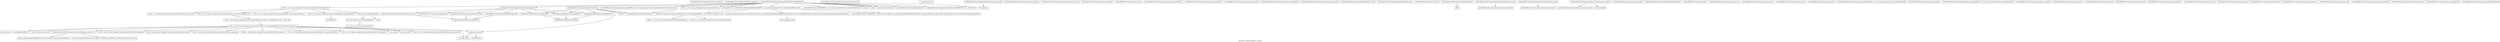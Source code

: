 digraph "Call graph: compute_property_chunk.ll" {
	label="Call graph: compute_property_chunk.ll";

	Node0x563d5ffc5840 [shape=record,label="{_ZN9LAMMPS_NS12ComputeChunk11lock_lengthEv}"];
	Node0x563d5ffc41d0 [shape=record,label="{_ZN9LAMMPS_NS12ComputeChunk12lock_disableEv}"];
	Node0x563d5ffa32a0 [shape=record,label="{_ZN9LAMMPS_NS20ComputePropertyChunkC2EPNS_6LAMMPSEiPPc}"];
	Node0x563d5ffa32a0 -> Node0x563d5ff89770;
	Node0x563d5ffa32a0 -> Node0x563d5ff846b0;
	Node0x563d5ffa32a0 -> Node0x563d5ffa7b70;
	Node0x563d5ffa32a0 -> Node0x563d5ff8a9d0;
	Node0x563d5ffa32a0 -> Node0x563d5ff90f70;
	Node0x563d5ffa32a0 -> Node0x563d5ff55670;
	Node0x563d5ffa32a0 -> Node0x563d5ff54f40;
	Node0x563d5ffa32a0 -> Node0x563d5ff56b20;
	Node0x563d5ffa32a0 -> Node0x563d5ffa7160;
	Node0x563d5ffa32a0 -> Node0x563d5ff55ea0;
	Node0x563d5ffa32a0 -> Node0x563d5ffd2360;
	Node0x563d5ffa32a0 -> Node0x563d5ffd2600;
	Node0x563d5ffa32a0 -> Node0x563d5ff7d520;
	Node0x563d5ffa32a0 -> Node0x563d5ff556f0;
	Node0x563d5ffe0790 [shape=record,label="{_ZN9LAMMPS_NS20ComputePropertyChunk11pack_coord2Ei}"];
	Node0x563d5ff89770 [shape=record,label="{_ZN9LAMMPS_NS12ComputeChunkC2EPNS_6LAMMPSEiPPc}"];
	Node0x563d5ff55670 [shape=record,label="{_ZN9LAMMPS_NS5utils16missing_cmd_argsERKNSt7__cxx1112basic_stringIcSt11char_traitsIcESaIcEEEiS8_PNS_5ErrorE}"];
	Node0x563d5ff846b0 [shape=record,label="{_ZNSaIcEC1Ev}"];
	Node0x563d5ffa7b70 [shape=record,label="{_ZNSt7__cxx1112basic_stringIcSt11char_traitsIcESaIcEEC2IS3_EEPKcRKS3_}"];
	Node0x563d5ffa7b70 -> Node0x563d5ff896e0;
	Node0x563d5ffa7b70 -> Node0x563d5ff55b50;
	Node0x563d5ffa7b70 -> Node0x563d5ff555e0;
	Node0x563d5ffa7b70 -> Node0x563d5ff56730;
	Node0x563d5ffa7b70 -> Node0x563d5ff565b0;
	Node0x563d5ffdb900 [shape=record,label="{__gxx_personality_v0}"];
	Node0x563d5ff54f40 [shape=record,label="{_ZNSt7__cxx1112basic_stringIcSt11char_traitsIcESaIcEED1Ev}"];
	Node0x563d5ff56b20 [shape=record,label="{_ZNSaIcED1Ev}"];
	Node0x563d5ff556f0 [shape=record,label="{_ZN9LAMMPS_NS12ComputeChunk4initEv}"];
	Node0x563d5ff7d520 [shape=record,label="{llvm.umul.with.overflow.i64}"];
	Node0x563d5ffd2600 [shape=record,label="{_Znam}"];
	Node0x563d5ffd2360 [shape=record,label="{strcmp}"];
	Node0x563d5ffe0530 [shape=record,label="{_ZN9LAMMPS_NS20ComputePropertyChunk10pack_countEi}"];
	Node0x563d5ffe0530 -> Node0x563d5ffe05b0;
	Node0x563d5ff55ea0 [shape=record,label="{_ZN9LAMMPS_NS5Error3allERKNSt7__cxx1112basic_stringIcSt11char_traitsIcESaIcEEEiS8_}"];
	Node0x563d5ffe0690 [shape=record,label="{_ZN9LAMMPS_NS20ComputePropertyChunk7pack_idEi}"];
	Node0x563d5ffe0710 [shape=record,label="{_ZN9LAMMPS_NS20ComputePropertyChunk11pack_coord1Ei}"];
	Node0x563d5ff9dfe0 [shape=record,label="{_ZN9LAMMPS_NS7Compute15compute_pergridEv}"];
	Node0x563d5ff9eae0 [shape=record,label="{_ZN9LAMMPS_NS7Compute10set_arraysEi}"];
	Node0x563d5ff9f2c0 [shape=record,label="{_ZN9LAMMPS_NS7Compute17pack_forward_commEiPiPdiS1_}"];
	Node0x563d5ff9f560 [shape=record,label="{_ZN9LAMMPS_NS7Compute19unpack_forward_commEiiPd}"];
	Node0x563d5ffa0240 [shape=record,label="{_ZN9LAMMPS_NS7Compute17pack_reverse_commEiiPd}"];
	Node0x563d5ffa0bc0 [shape=record,label="{_ZN9LAMMPS_NS7Compute19unpack_reverse_commEiPiPd}"];
	Node0x563d5ffc5b90 [shape=record,label="{_ZN9LAMMPS_NS20ComputePropertyChunk11pack_coord3Ei}"];
	Node0x563d5ffa7160 [shape=record,label="{_ZN9LAMMPS_NS5Error3allIJRPcEEEvRKNSt7__cxx1112basic_stringIcSt11char_traitsIcESaIcEEEiSB_DpOT_}"];
	Node0x563d5ffa7160 -> Node0x563d5ff7e0f0;
	Node0x563d5ffa7160 -> Node0x563d5ff61f20;
	Node0x563d5ffa7160 -> Node0x563d5ff64d10;
	Node0x563d5ff90f70 [shape=record,label="{_ZN9LAMMPS_NS20ComputePropertyChunk8allocateEv}"];
	Node0x563d5ff90f70 -> Node0x563d5ff67900;
	Node0x563d5ff90f70 -> Node0x563d5ff69db0;
	Node0x563d5ff90f70 -> Node0x563d5ff6b2d0;
	Node0x563d5ff90f70 -> Node0x563d5ff6cb90;
	Node0x563d5ff90f70 -> Node0x563d5ff71790;
	Node0x563d5ff90f70 -> Node0x563d5ff6dce0;
	Node0x563d5ff90f70 -> Node0x563d5ff6fab0;
	Node0x563d5ff8a9d0 [shape=record,label="{_ZN9LAMMPS_NS12ComputeChunkD2Ev}"];
	Node0x563d5ff72020 [shape=record,label="{_ZN9LAMMPS_NS20ComputePropertyChunkD2Ev}"];
	Node0x563d5ff72020 -> Node0x563d5ff73940;
	Node0x563d5ff72020 -> Node0x563d5ff69db0;
	Node0x563d5ff72020 -> Node0x563d5ff6b2d0;
	Node0x563d5ff72020 -> Node0x563d5ff6cb90;
	Node0x563d5ff72020 -> Node0x563d5ff74f00;
	Node0x563d5ff72020 -> Node0x563d5ff8a9d0;
	Node0x563d5ff73940 [shape=record,label="{_ZdaPv}"];
	Node0x563d5ffc6ca0 [shape=record,label="{_ZN9LAMMPS_NS12ComputeChunk4lockEPNS_3FixEll}"];
	Node0x563d5ffc8010 [shape=record,label="{_ZN9LAMMPS_NS12ComputeChunk6unlockEPNS_3FixE}"];
	Node0x563d5ffc5e10 [shape=record,label="{_ZN9LAMMPS_NS7Compute7refreshEv}"];
	Node0x563d5ff69db0 [shape=record,label="{_ZN9LAMMPS_NS6Memory7destroyIdEEvRPT_}"];
	Node0x563d5ff69db0 -> Node0x563d5ff76820;
	Node0x563d5ff74f00 [shape=record,label="{__clang_call_terminate}"];
	Node0x563d5ff74f00 -> Node0x563d5ff79640;
	Node0x563d5ff74f00 -> Node0x563d5ff80980;
	Node0x563d5ff79640 [shape=record,label="{__cxa_begin_catch}"];
	Node0x563d5ff80980 [shape=record,label="{_ZSt9terminatev}"];
	Node0x563d5ff6b2d0 [shape=record,label="{_ZN9LAMMPS_NS6Memory7destroyIdEEvRPPT_}"];
	Node0x563d5ff6b2d0 -> Node0x563d5ff76820;
	Node0x563d5ff6cb90 [shape=record,label="{_ZN9LAMMPS_NS6Memory7destroyIiEEvRPT_}"];
	Node0x563d5ff6cb90 -> Node0x563d5ff76820;
	Node0x563d5ff7ca30 [shape=record,label="{_ZN9LAMMPS_NS20ComputePropertyChunkD0Ev}"];
	Node0x563d5ff7ca30 -> Node0x563d5ff82290;
	Node0x563d5ff82290 [shape=record,label="{_ZdlPv}"];
	Node0x563d5ff829e0 [shape=record,label="{_ZN9LAMMPS_NS20ComputePropertyChunk14compute_vectorEv}"];
	Node0x563d5ff829e0 -> Node0x563d5ff832a0;
	Node0x563d5ff832a0 [shape=record,label="{_ZN9LAMMPS_NS12ComputeChunk14compute_vectorEv}"];
	Node0x563d5ff89c00 [shape=record,label="{_ZN9LAMMPS_NS20ComputePropertyChunk13compute_arrayEv}"];
	Node0x563d5ff89c00 -> Node0x563d5ff8be00;
	Node0x563d5ff8be00 [shape=record,label="{_ZN9LAMMPS_NS12ComputeChunk13compute_arrayEv}"];
	Node0x563d5ff67900 [shape=record,label="{_ZN9LAMMPS_NS12ComputeChunk8allocateEv}"];
	Node0x563d5ff6dce0 [shape=record,label="{_ZN9LAMMPS_NS6Memory6createIdEEPT_RS3_iPKc}"];
	Node0x563d5ff6dce0 -> Node0x563d5ff8e200;
	Node0x563d5ff6fab0 [shape=record,label="{_ZN9LAMMPS_NS6Memory6createIdEEPPT_RS4_iiPKc}"];
	Node0x563d5ff6fab0 -> Node0x563d5ff8e200;
	Node0x563d5ff71790 [shape=record,label="{_ZN9LAMMPS_NS6Memory6createIiEEPT_RS3_iPKc}"];
	Node0x563d5ff71790 -> Node0x563d5ff8e200;
	Node0x563d5ff92490 [shape=record,label="{_ZN9LAMMPS_NS20ComputePropertyChunk12memory_usageEv}"];
	Node0x563d5ff92490 -> Node0x563d5ff95b10;
	Node0x563d5ff92490 -> Node0x563d5ff97bb0;
	Node0x563d5ff95b10 [shape=record,label="{_ZN9LAMMPS_NS12ComputeChunk12memory_usageEv}"];
	Node0x563d5ff97bb0 [shape=record,label="{llvm.fmuladd.f64}"];
	Node0x563d5ffe05b0 [shape=record,label="{MPI_Allreduce}"];
	Node0x563d5ff98a20 [shape=record,label="{_ZN9LAMMPS_NS7Compute15reset_extra_dofEv}"];
	Node0x563d5ff9a450 [shape=record,label="{_ZN9LAMMPS_NS7Compute9init_listEiPNS_9NeighListE}"];
	Node0x563d5ff9b700 [shape=record,label="{_ZN9LAMMPS_NS7Compute5setupEv}"];
	Node0x563d5ff9c8c0 [shape=record,label="{_ZN9LAMMPS_NS7Compute14compute_scalarEv}"];
	Node0x563d5ff9d2c0 [shape=record,label="{_ZN9LAMMPS_NS7Compute15compute_peratomEv}"];
	Node0x563d5ff9d850 [shape=record,label="{_ZN9LAMMPS_NS7Compute13compute_localEv}"];
	Node0x563d5ffa1b30 [shape=record,label="{_ZN9LAMMPS_NS7Compute10reset_gridEv}"];
	Node0x563d5ffa4460 [shape=record,label="{_ZN9LAMMPS_NS7Compute16get_grid_by_nameERKNSt7__cxx1112basic_stringIcSt11char_traitsIcESaIcEEERi}"];
	Node0x563d5ffa79d0 [shape=record,label="{_ZN9LAMMPS_NS7Compute17get_grid_by_indexEi}"];
	Node0x563d5ffa9e40 [shape=record,label="{_ZN9LAMMPS_NS7Compute20get_griddata_by_nameEiRKNSt7__cxx1112basic_stringIcSt11char_traitsIcESaIcEEERi}"];
	Node0x563d5ffac7c0 [shape=record,label="{_ZN9LAMMPS_NS7Compute21get_griddata_by_indexEi}"];
	Node0x563d5ffad090 [shape=record,label="{_ZN9LAMMPS_NS7Compute14dof_remove_preEv}"];
	Node0x563d5ffaf350 [shape=record,label="{_ZN9LAMMPS_NS7Compute10dof_removeEi}"];
	Node0x563d5ffb9460 [shape=record,label="{_ZN9LAMMPS_NS7Compute11remove_biasEiPd}"];
	Node0x563d5ffba230 [shape=record,label="{_ZN9LAMMPS_NS7Compute15remove_bias_thrEiPdS1_}"];
	Node0x563d5ffbb4b0 [shape=record,label="{_ZN9LAMMPS_NS7Compute15remove_bias_allEv}"];
	Node0x563d5ffbc150 [shape=record,label="{_ZN9LAMMPS_NS7Compute16reapply_bias_allEv}"];
	Node0x563d5ffbdb60 [shape=record,label="{_ZN9LAMMPS_NS7Compute12restore_biasEiPd}"];
	Node0x563d5ffbf8d0 [shape=record,label="{_ZN9LAMMPS_NS7Compute16restore_bias_thrEiPdS1_}"];
	Node0x563d5ffc1200 [shape=record,label="{_ZN9LAMMPS_NS7Compute16restore_bias_allEv}"];
	Node0x563d5ffc1e60 [shape=record,label="{_ZN9LAMMPS_NS7Compute23reset_extra_compute_fixEPKc}"];
	Node0x563d5ff821a0 [shape=record,label="{_ZN9LAMMPS_NS12ComputeChunk11lock_enableEv}"];
	Node0x563d5ffc98a0 [shape=record,label="{_ZN9LAMMPS_NS7Compute19pair_setup_callbackEii}"];
	Node0x563d5ff896e0 [shape=record,label="{_ZNSt7__cxx1112basic_stringIcSt11char_traitsIcESaIcEE13_M_local_dataEv}"];
	Node0x563d5ff55b50 [shape=record,label="{_ZNSt7__cxx1112basic_stringIcSt11char_traitsIcESaIcEE12_Alloc_hiderC1EPcRKS3_}"];
	Node0x563d5ffcb150 [shape=record,label="{_ZN9LAMMPS_NS7Compute19pair_tally_callbackEiiiidddddd}"];
	Node0x563d5ff56730 [shape=record,label="{_ZNSt7__cxx1112basic_stringIcSt11char_traitsIcESaIcEE12_M_constructIPKcEEvT_S8_}"];
	Node0x563d5ff56730 -> Node0x563d5ffccf50;
	Node0x563d5ff555e0 [shape=record,label="{_ZNSt11char_traitsIcE6lengthEPKc}"];
	Node0x563d5ff555e0 -> Node0x563d5ff79a70;
	Node0x563d5ff555e0 -> Node0x563d5ff75930;
	Node0x563d5ff565b0 [shape=record,label="{_ZNSt7__cxx1112basic_stringIcSt11char_traitsIcESaIcEE12_Alloc_hiderD2Ev}"];
	Node0x563d5ff565b0 -> Node0x563d5ff9ef40;
	Node0x563d5ffccf50 [shape=record,label="{_ZNSt7__cxx1112basic_stringIcSt11char_traitsIcESaIcEE16_M_construct_auxIPKcEEvT_S8_St12__false_type}"];
	Node0x563d5ffccf50 -> Node0x563d5ff9b8c0;
	Node0x563d5ff9b8c0 [shape=record,label="{_ZNSt7__cxx1112basic_stringIcSt11char_traitsIcESaIcEE12_M_constructIPKcEEvT_S8_St20forward_iterator_tag}"];
	Node0x563d5ff9b8c0 -> Node0x563d5ff53850;
	Node0x563d5ff9b8c0 -> Node0x563d5ffca480;
	Node0x563d5ff9b8c0 -> Node0x563d5ffcd6c0;
	Node0x563d5ff9b8c0 -> Node0x563d5ffaf010;
	Node0x563d5ff9b8c0 -> Node0x563d5ffbcf00;
	Node0x563d5ff9b8c0 -> Node0x563d5ffdbb30;
	Node0x563d5ff9b8c0 -> Node0x563d5ffb0150;
	Node0x563d5ff9b8c0 -> Node0x563d5ffa3e40;
	Node0x563d5ff9b8c0 -> Node0x563d5ff79640;
	Node0x563d5ff9b8c0 -> Node0x563d5ffe0aa0;
	Node0x563d5ff9b8c0 -> Node0x563d5ffe0b20;
	Node0x563d5ff9b8c0 -> Node0x563d5ffe0ba0;
	Node0x563d5ff9b8c0 -> Node0x563d5ffe0c20;
	Node0x563d5ff9b8c0 -> Node0x563d5ff74f00;
	Node0x563d5ff53850 [shape=record,label="{_ZN9__gnu_cxx17__is_null_pointerIKcEEbPT_}"];
	Node0x563d5ffca480 [shape=record,label="{_ZSt19__throw_logic_errorPKc}"];
	Node0x563d5ffcd6c0 [shape=record,label="{_ZSt8distanceIPKcENSt15iterator_traitsIT_E15difference_typeES3_S3_}"];
	Node0x563d5ffcd6c0 -> Node0x563d5ffe0ca0;
	Node0x563d5ffcd6c0 -> Node0x563d5ffe0d20;
	Node0x563d5ffbcf00 [shape=record,label="{_ZNSt7__cxx1112basic_stringIcSt11char_traitsIcESaIcEE7_M_dataEPc}"];
	Node0x563d5ffaf010 [shape=record,label="{_ZNSt7__cxx1112basic_stringIcSt11char_traitsIcESaIcEE9_M_createERmm}"];
	Node0x563d5ffdbb30 [shape=record,label="{_ZNSt7__cxx1112basic_stringIcSt11char_traitsIcESaIcEE11_M_capacityEm}"];
	Node0x563d5ffa3e40 [shape=record,label="{_ZNSt7__cxx1112basic_stringIcSt11char_traitsIcESaIcEE13_S_copy_charsEPcPKcS7_}"];
	Node0x563d5ffb0150 [shape=record,label="{_ZNKSt7__cxx1112basic_stringIcSt11char_traitsIcESaIcEE7_M_dataEv}"];
	Node0x563d5ffe0aa0 [shape=record,label="{_ZNSt7__cxx1112basic_stringIcSt11char_traitsIcESaIcEE10_M_disposeEv}"];
	Node0x563d5ffe0b20 [shape=record,label="{__cxa_rethrow}"];
	Node0x563d5ffe0ba0 [shape=record,label="{__cxa_end_catch}"];
	Node0x563d5ffe0c20 [shape=record,label="{_ZNSt7__cxx1112basic_stringIcSt11char_traitsIcESaIcEE13_M_set_lengthEm}"];
	Node0x563d5ffe0d20 [shape=record,label="{_ZSt10__distanceIPKcENSt15iterator_traitsIT_E15difference_typeES3_S3_St26random_access_iterator_tag}"];
	Node0x563d5ffe0ca0 [shape=record,label="{_ZSt19__iterator_categoryIPKcENSt15iterator_traitsIT_E17iterator_categoryERKS3_}"];
	Node0x563d5ff79a70 [shape=record,label="{_ZN9__gnu_cxx11char_traitsIcE6lengthEPKc}"];
	Node0x563d5ff79a70 -> Node0x563d5ffe0da0;
	Node0x563d5ff75930 [shape=record,label="{strlen}"];
	Node0x563d5ffe0da0 [shape=record,label="{_ZN9__gnu_cxx11char_traitsIcE2eqERKcS3_}"];
	Node0x563d5ff9ef40 [shape=record,label="{_ZNSaIcED2Ev}"];
	Node0x563d5ff64d10 [shape=record,label="{_ZN9LAMMPS_NS5Error4_allERKNSt7__cxx1112basic_stringIcSt11char_traitsIcESaIcEEEiN3fmt6v9_lmp17basic_string_viewIcEENSA_17basic_format_argsINSA_20basic_format_contextINSA_8appenderEcEEEE}"];
	Node0x563d5ff7e0f0 [shape=record,label="{_ZN3fmt6v9_lmp17basic_string_viewIcEC2ISt11char_traitsIcESaIcEEERKNSt7__cxx1112basic_stringIcT_T0_EE}"];
	Node0x563d5ff7e0f0 -> Node0x563d5ffe0e20;
	Node0x563d5ff7e0f0 -> Node0x563d5ffe0ea0;
	Node0x563d5ff61f20 [shape=record,label="{_ZN3fmt6v9_lmp16make_format_argsINS0_20basic_format_contextINS0_8appenderEcEEJRPcEEENS0_16format_arg_storeIT_JDpNSt9remove_cvINSt16remove_referenceIT0_E4typeEE4typeEEEEDpOSB_}"];
	Node0x563d5ff61f20 -> Node0x563d5ffe0f20;
	Node0x563d5ffe0e20 [shape=record,label="{_ZNKSt7__cxx1112basic_stringIcSt11char_traitsIcESaIcEE4dataEv}"];
	Node0x563d5ffe0ea0 [shape=record,label="{_ZNKSt7__cxx1112basic_stringIcSt11char_traitsIcESaIcEE4sizeEv}"];
	Node0x563d5ffe0f20 [shape=record,label="{llvm.memcpy.p0.p0.i64}"];
	Node0x563d5ff76820 [shape=record,label="{_ZN9LAMMPS_NS6Memory5sfreeEPv}"];
	Node0x563d5ff8e200 [shape=record,label="{_ZN9LAMMPS_NS6Memory7smallocElPKc}"];
}
